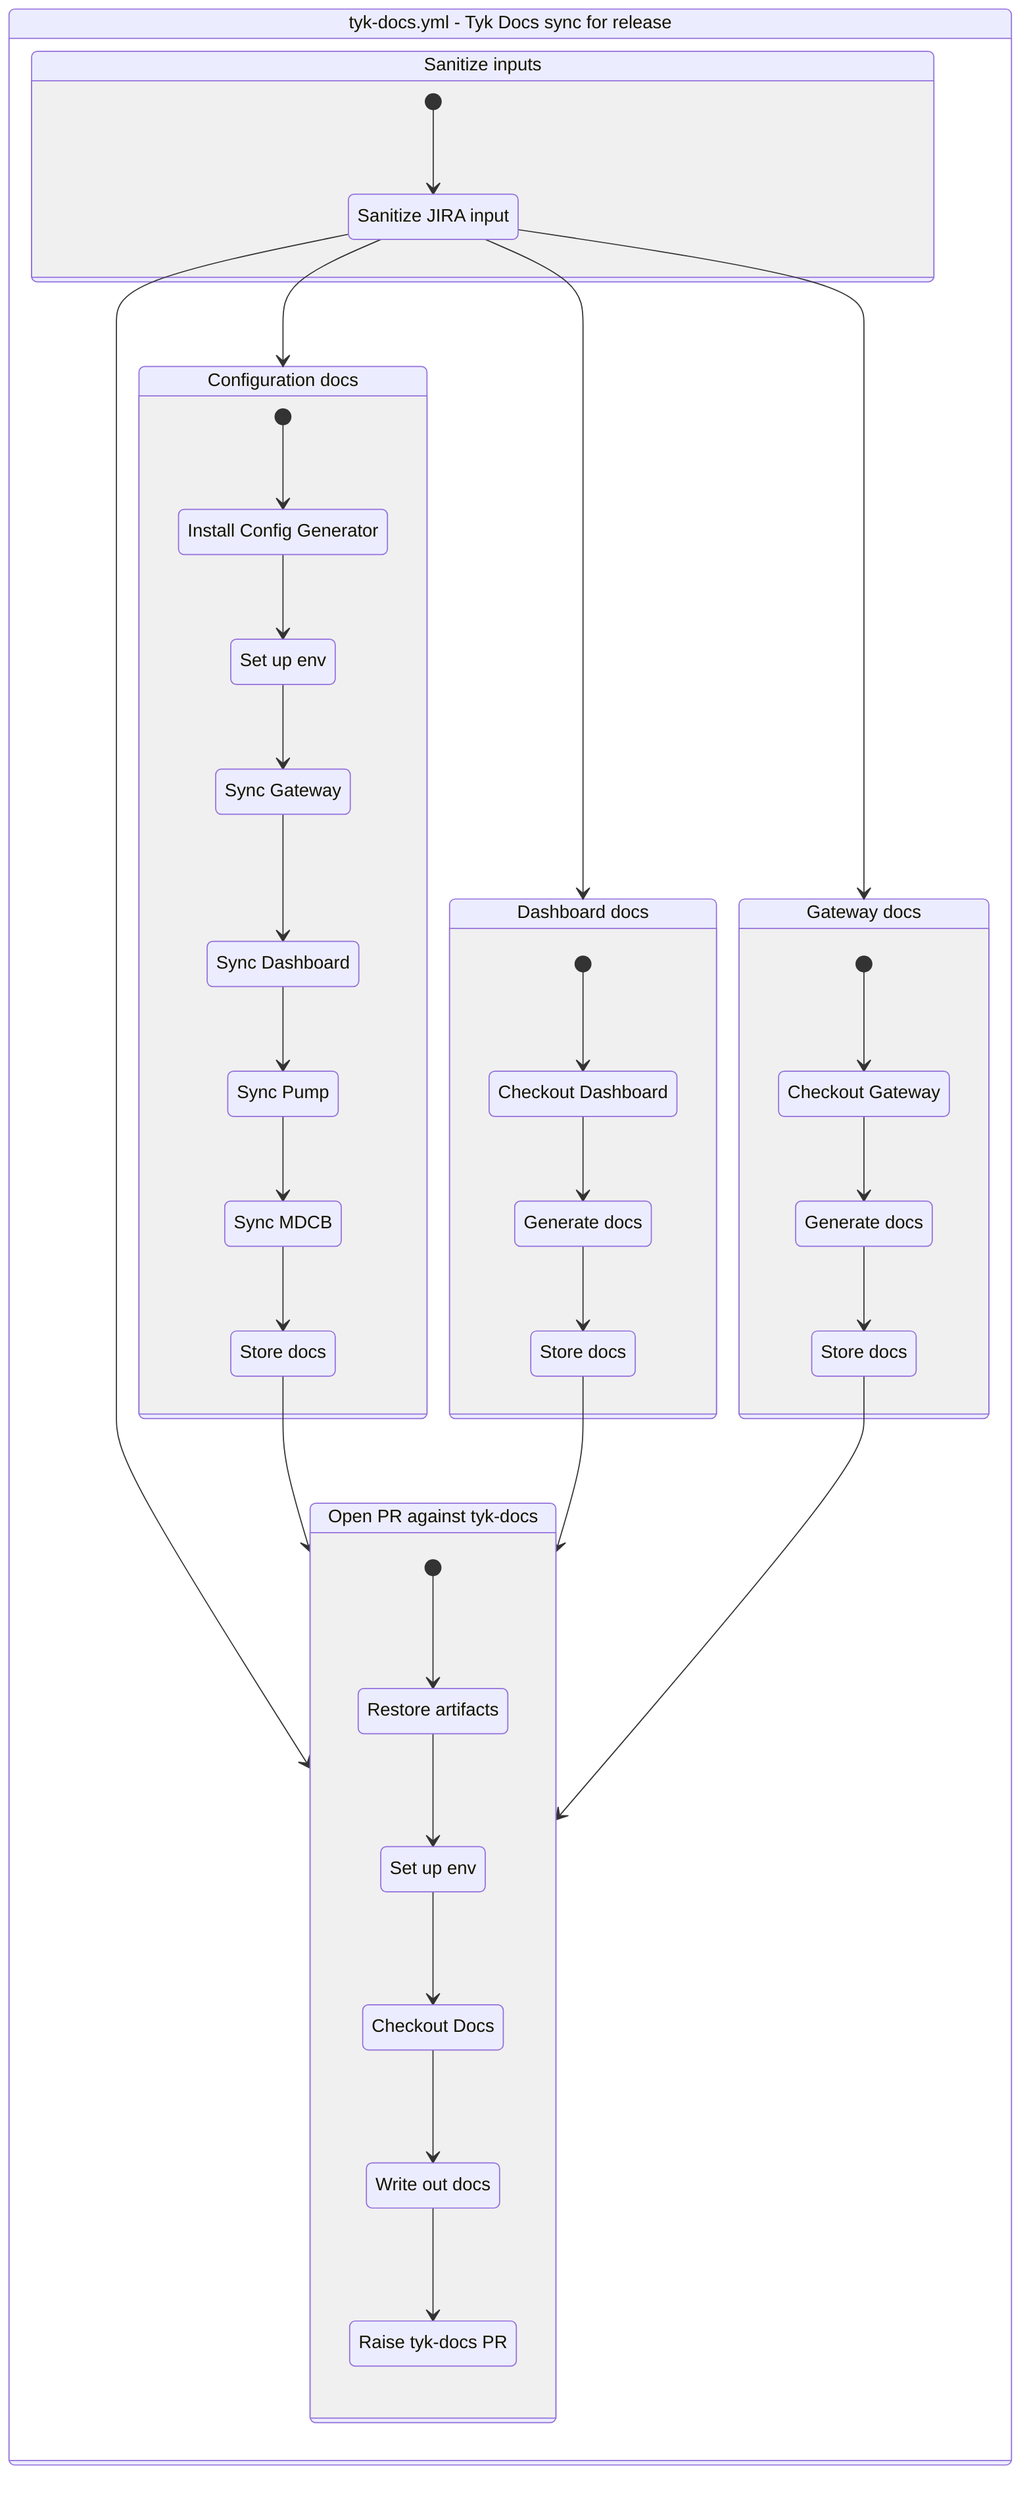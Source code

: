 stateDiagram-v2
    workflow : tyk-docs.yml - Tyk Docs sync for release
    state workflow {
        sanitize: Sanitize inputs
        state sanitize {
            [*] --> step0sanitize
            step0sanitize : Sanitize JIRA input
            step0sanitize --> configs
            step0sanitize --> dashboard
            step0sanitize --> finish
            step0sanitize --> gateway
        }

        configs: Configuration docs
        state configs {
            [*] --> step0configs
            step0configs : Install Config Generator
            step0configs --> step1configs
            step1configs : Set up env
            step1configs --> step2configs
            step2configs : Sync Gateway
            step2configs --> step3configs
            step3configs : Sync Dashboard
            step3configs --> step4configs
            step4configs : Sync Pump
            step4configs --> step5configs
            step5configs : Sync MDCB
            step5configs --> step6configs
            step6configs : Store docs
            step6configs --> finish
        }

        dashboard: Dashboard docs
        state dashboard {
            [*] --> step0dashboard
            step0dashboard : Checkout Dashboard
            step0dashboard --> step1dashboard
            step1dashboard : Generate docs
            step1dashboard --> step2dashboard
            step2dashboard : Store docs
            step2dashboard --> finish
        }

        gateway: Gateway docs
        state gateway {
            [*] --> step0gateway
            step0gateway : Checkout Gateway
            step0gateway --> step1gateway
            step1gateway : Generate docs
            step1gateway --> step2gateway
            step2gateway : Store docs
            step2gateway --> finish
        }

        finish: Open PR against tyk-docs
        state finish {
            [*] --> step0finish
            step0finish : Restore artifacts
            step0finish --> step1finish
            step1finish : Set up env
            step1finish --> step2finish
            step2finish : Checkout Docs
            step2finish --> step3finish
            step3finish : Write out docs
            step3finish --> step4finish
            step4finish : Raise tyk-docs PR
        }
    }